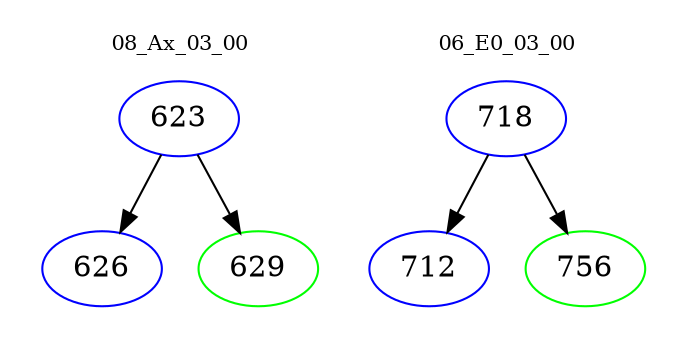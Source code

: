 digraph{
subgraph cluster_0 {
color = white
label = "08_Ax_03_00";
fontsize=10;
T0_623 [label="623", color="blue"]
T0_623 -> T0_626 [color="black"]
T0_626 [label="626", color="blue"]
T0_623 -> T0_629 [color="black"]
T0_629 [label="629", color="green"]
}
subgraph cluster_1 {
color = white
label = "06_E0_03_00";
fontsize=10;
T1_718 [label="718", color="blue"]
T1_718 -> T1_712 [color="black"]
T1_712 [label="712", color="blue"]
T1_718 -> T1_756 [color="black"]
T1_756 [label="756", color="green"]
}
}
